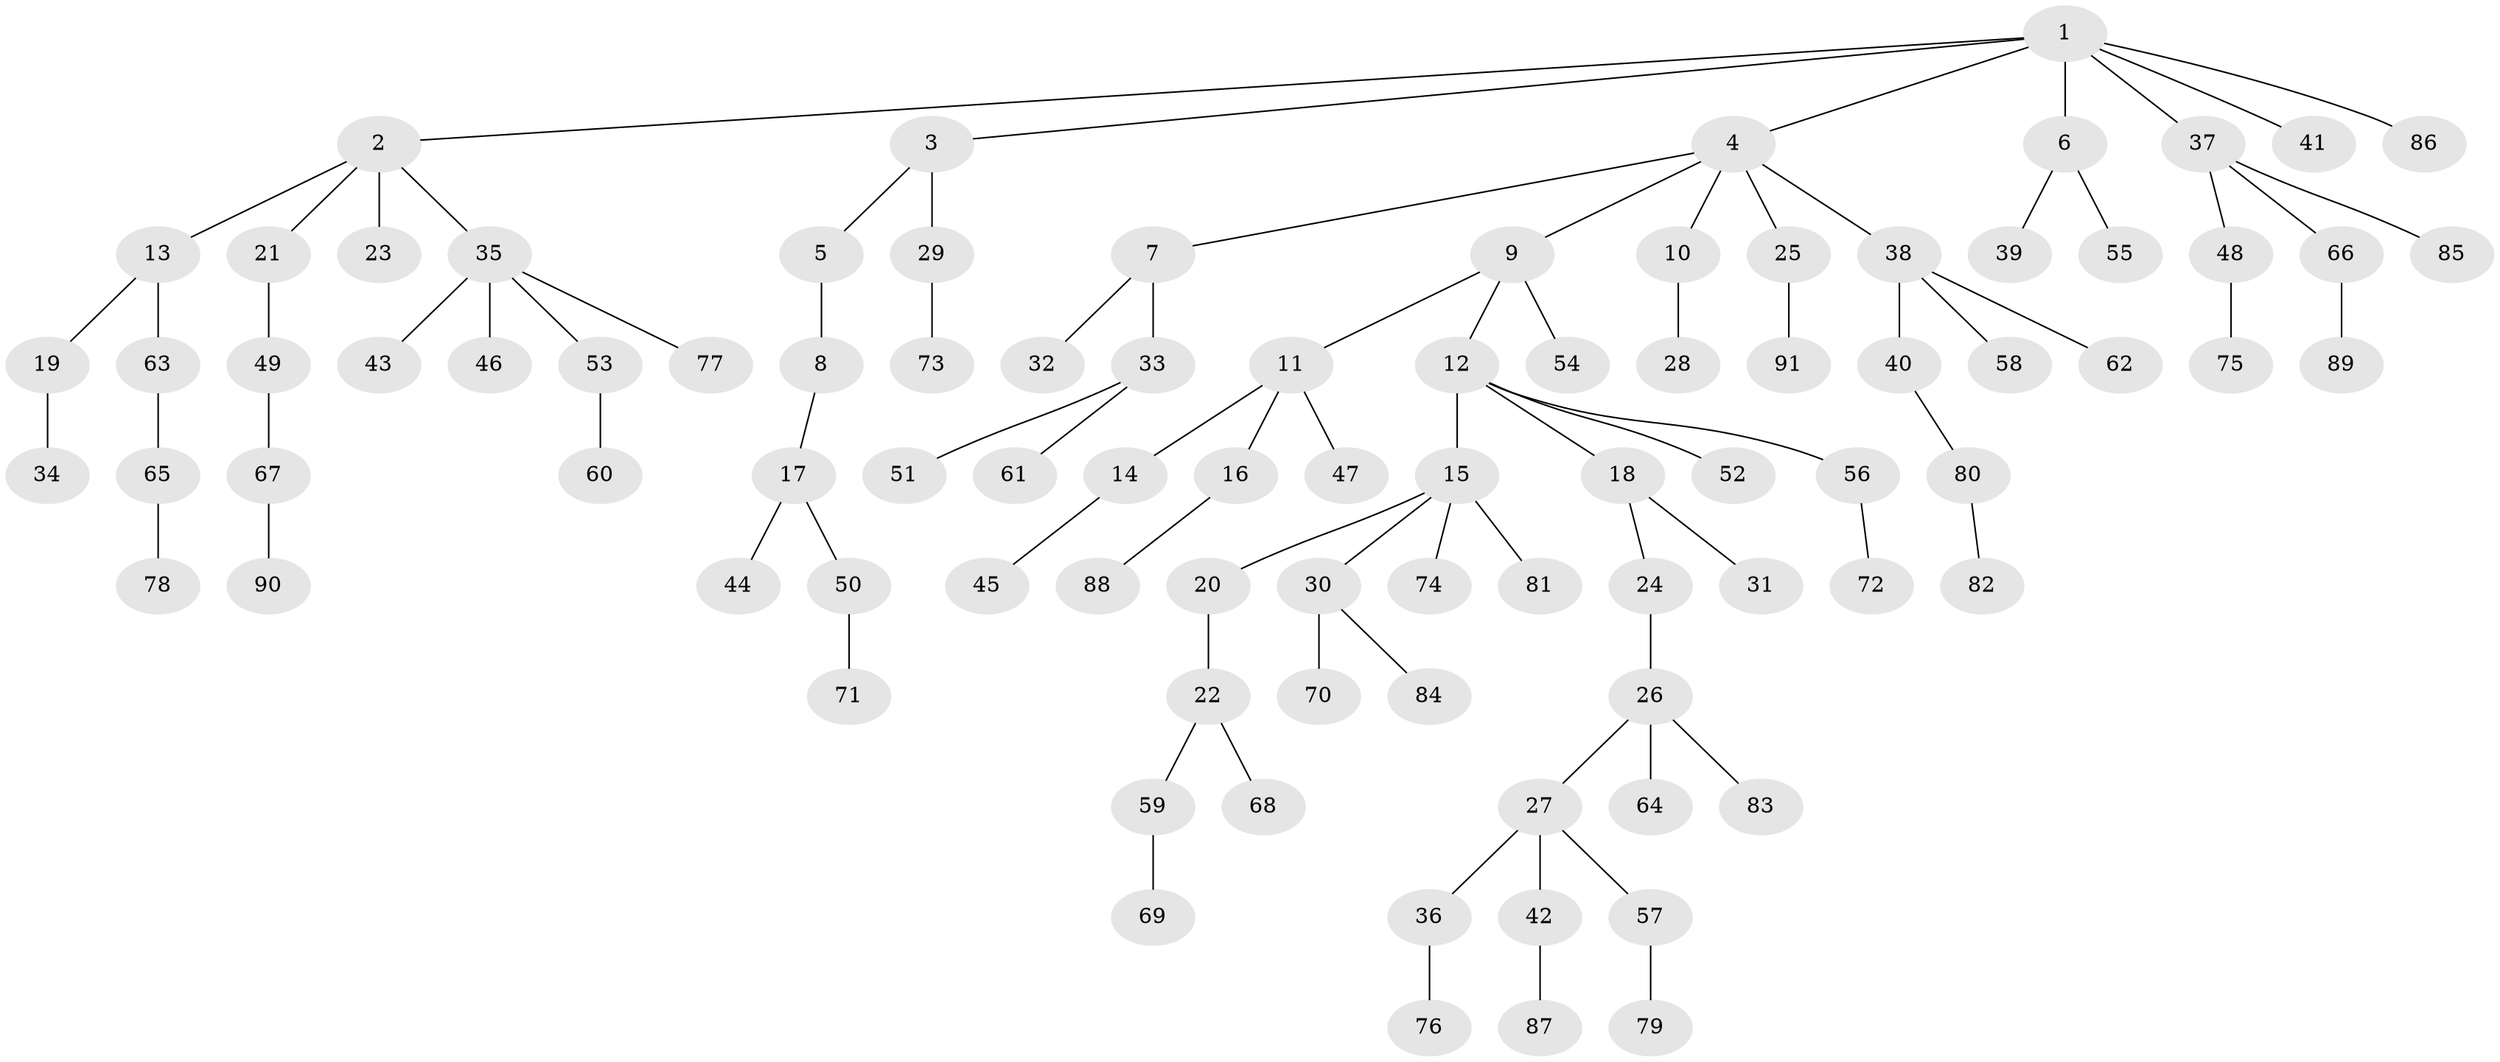 // Generated by graph-tools (version 1.1) at 2025/02/03/09/25 03:02:28]
// undirected, 91 vertices, 90 edges
graph export_dot {
graph [start="1"]
  node [color=gray90,style=filled];
  1;
  2;
  3;
  4;
  5;
  6;
  7;
  8;
  9;
  10;
  11;
  12;
  13;
  14;
  15;
  16;
  17;
  18;
  19;
  20;
  21;
  22;
  23;
  24;
  25;
  26;
  27;
  28;
  29;
  30;
  31;
  32;
  33;
  34;
  35;
  36;
  37;
  38;
  39;
  40;
  41;
  42;
  43;
  44;
  45;
  46;
  47;
  48;
  49;
  50;
  51;
  52;
  53;
  54;
  55;
  56;
  57;
  58;
  59;
  60;
  61;
  62;
  63;
  64;
  65;
  66;
  67;
  68;
  69;
  70;
  71;
  72;
  73;
  74;
  75;
  76;
  77;
  78;
  79;
  80;
  81;
  82;
  83;
  84;
  85;
  86;
  87;
  88;
  89;
  90;
  91;
  1 -- 2;
  1 -- 3;
  1 -- 4;
  1 -- 6;
  1 -- 37;
  1 -- 41;
  1 -- 86;
  2 -- 13;
  2 -- 21;
  2 -- 23;
  2 -- 35;
  3 -- 5;
  3 -- 29;
  4 -- 7;
  4 -- 9;
  4 -- 10;
  4 -- 25;
  4 -- 38;
  5 -- 8;
  6 -- 39;
  6 -- 55;
  7 -- 32;
  7 -- 33;
  8 -- 17;
  9 -- 11;
  9 -- 12;
  9 -- 54;
  10 -- 28;
  11 -- 14;
  11 -- 16;
  11 -- 47;
  12 -- 15;
  12 -- 18;
  12 -- 52;
  12 -- 56;
  13 -- 19;
  13 -- 63;
  14 -- 45;
  15 -- 20;
  15 -- 30;
  15 -- 74;
  15 -- 81;
  16 -- 88;
  17 -- 44;
  17 -- 50;
  18 -- 24;
  18 -- 31;
  19 -- 34;
  20 -- 22;
  21 -- 49;
  22 -- 59;
  22 -- 68;
  24 -- 26;
  25 -- 91;
  26 -- 27;
  26 -- 64;
  26 -- 83;
  27 -- 36;
  27 -- 42;
  27 -- 57;
  29 -- 73;
  30 -- 70;
  30 -- 84;
  33 -- 51;
  33 -- 61;
  35 -- 43;
  35 -- 46;
  35 -- 53;
  35 -- 77;
  36 -- 76;
  37 -- 48;
  37 -- 66;
  37 -- 85;
  38 -- 40;
  38 -- 58;
  38 -- 62;
  40 -- 80;
  42 -- 87;
  48 -- 75;
  49 -- 67;
  50 -- 71;
  53 -- 60;
  56 -- 72;
  57 -- 79;
  59 -- 69;
  63 -- 65;
  65 -- 78;
  66 -- 89;
  67 -- 90;
  80 -- 82;
}
